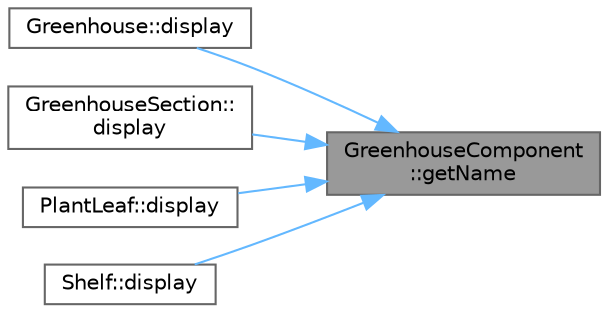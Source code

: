 digraph "GreenhouseComponent::getName"
{
 // INTERACTIVE_SVG=YES
 // LATEX_PDF_SIZE
  bgcolor="transparent";
  edge [fontname=Helvetica,fontsize=10,labelfontname=Helvetica,labelfontsize=10];
  node [fontname=Helvetica,fontsize=10,shape=box,height=0.2,width=0.4];
  rankdir="RL";
  Node1 [id="Node000001",label="GreenhouseComponent\l::getName",height=0.2,width=0.4,color="gray40", fillcolor="grey60", style="filled", fontcolor="black",tooltip="Gets the name of this component."];
  Node1 -> Node2 [id="edge1_Node000001_Node000002",dir="back",color="steelblue1",style="solid",tooltip=" "];
  Node2 [id="Node000002",label="Greenhouse::display",height=0.2,width=0.4,color="grey40", fillcolor="white", style="filled",URL="$class_greenhouse.html#af0dc6946e0e32829b3f5d19936ea7fee",tooltip="Displays the greenhouse and all its children hierarchically."];
  Node1 -> Node3 [id="edge2_Node000001_Node000003",dir="back",color="steelblue1",style="solid",tooltip=" "];
  Node3 [id="Node000003",label="GreenhouseSection::\ldisplay",height=0.2,width=0.4,color="grey40", fillcolor="white", style="filled",URL="$class_greenhouse_section.html#aef0fa2211e98c2593bc0a926d91a062b",tooltip="Displays the section and all its shelves and plants hierarchically."];
  Node1 -> Node4 [id="edge3_Node000001_Node000004",dir="back",color="steelblue1",style="solid",tooltip=" "];
  Node4 [id="Node000004",label="PlantLeaf::display",height=0.2,width=0.4,color="grey40", fillcolor="white", style="filled",URL="$class_plant_leaf.html#a0398ccf73dcbd6ec5da7023ec579d585",tooltip="Displays this plant's information."];
  Node1 -> Node5 [id="edge4_Node000001_Node000005",dir="back",color="steelblue1",style="solid",tooltip=" "];
  Node5 [id="Node000005",label="Shelf::display",height=0.2,width=0.4,color="grey40", fillcolor="white", style="filled",URL="$class_shelf.html#a0e1b3124722e0cbb7556100df05f2d2c",tooltip="Displays the shelf and all plants on it hierarchically."];
}
